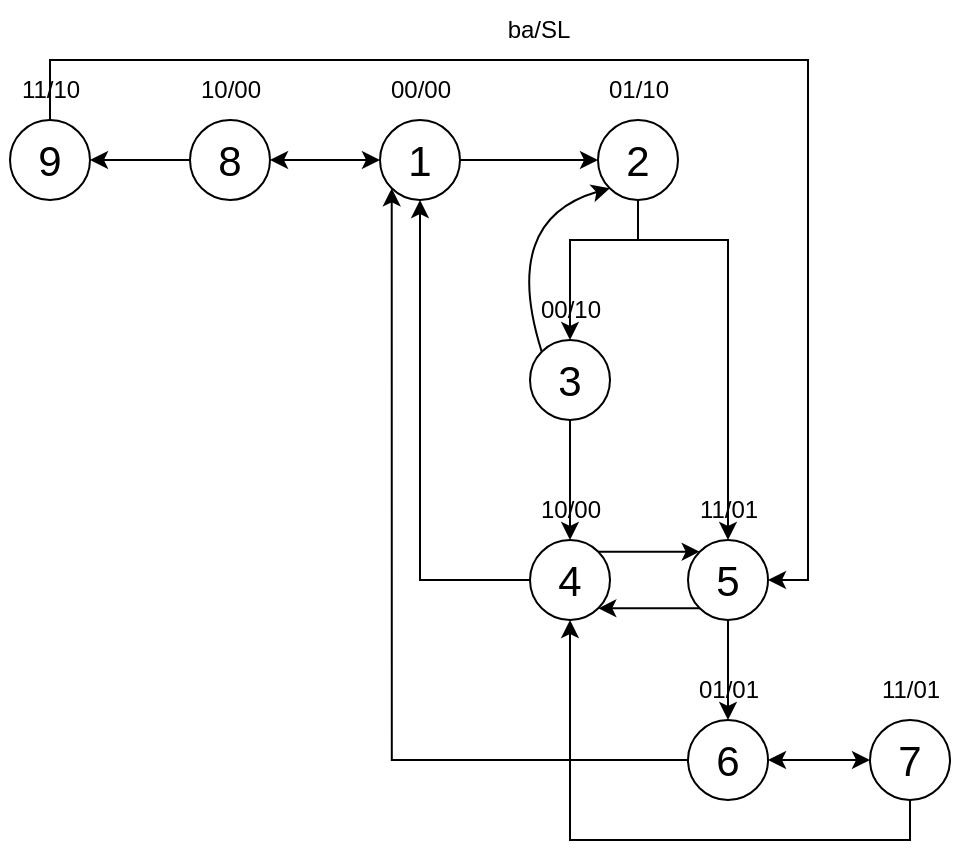 <mxfile version="22.0.8" type="github">
  <diagram name="Page-1" id="znwfNLKh7XA3pYcwyvSm">
    <mxGraphModel dx="869" dy="459" grid="1" gridSize="10" guides="1" tooltips="1" connect="1" arrows="1" fold="1" page="1" pageScale="1" pageWidth="827" pageHeight="1169" math="0" shadow="0">
      <root>
        <mxCell id="0" />
        <mxCell id="1" parent="0" />
        <mxCell id="XyYe8zVXVYJfHZWFuTw7-19" style="edgeStyle=orthogonalEdgeStyle;rounded=0;orthogonalLoop=1;jettySize=auto;html=1;exitX=0.5;exitY=1;exitDx=0;exitDy=0;" parent="1" source="XyYe8zVXVYJfHZWFuTw7-6" target="XyYe8zVXVYJfHZWFuTw7-8" edge="1">
          <mxGeometry relative="1" as="geometry">
            <Array as="points">
              <mxPoint x="439" y="280" />
              <mxPoint x="405" y="280" />
            </Array>
          </mxGeometry>
        </mxCell>
        <mxCell id="XyYe8zVXVYJfHZWFuTw7-17" style="edgeStyle=orthogonalEdgeStyle;rounded=0;orthogonalLoop=1;jettySize=auto;html=1;exitX=1;exitY=0.5;exitDx=0;exitDy=0;entryX=0;entryY=0.5;entryDx=0;entryDy=0;" parent="1" source="XyYe8zVXVYJfHZWFuTw7-1" target="XyYe8zVXVYJfHZWFuTw7-6" edge="1">
          <mxGeometry relative="1" as="geometry" />
        </mxCell>
        <mxCell id="XyYe8zVXVYJfHZWFuTw7-1" value="&lt;font style=&quot;font-size: 21px;&quot;&gt;1&lt;/font&gt;" style="ellipse;whiteSpace=wrap;html=1;" parent="1" vertex="1">
          <mxGeometry x="310" y="220" width="40" height="40" as="geometry" />
        </mxCell>
        <mxCell id="XyYe8zVXVYJfHZWFuTw7-2" value="ba/SL" style="text;html=1;align=center;verticalAlign=middle;resizable=0;points=[];autosize=1;strokeColor=none;fillColor=none;" parent="1" vertex="1">
          <mxGeometry x="364" y="160" width="50" height="30" as="geometry" />
        </mxCell>
        <mxCell id="XyYe8zVXVYJfHZWFuTw7-5" value="00/00" style="text;html=1;align=center;verticalAlign=middle;resizable=0;points=[];autosize=1;strokeColor=none;fillColor=none;" parent="1" vertex="1">
          <mxGeometry x="305" y="190" width="50" height="30" as="geometry" />
        </mxCell>
        <mxCell id="XyYe8zVXVYJfHZWFuTw7-20" style="edgeStyle=orthogonalEdgeStyle;rounded=0;orthogonalLoop=1;jettySize=auto;html=1;exitX=0.5;exitY=1;exitDx=0;exitDy=0;entryX=0.5;entryY=0;entryDx=0;entryDy=0;" parent="1" source="XyYe8zVXVYJfHZWFuTw7-6" target="XyYe8zVXVYJfHZWFuTw7-12" edge="1">
          <mxGeometry relative="1" as="geometry">
            <Array as="points">
              <mxPoint x="439" y="280" />
              <mxPoint x="484" y="280" />
            </Array>
          </mxGeometry>
        </mxCell>
        <mxCell id="XyYe8zVXVYJfHZWFuTw7-6" value="&lt;font style=&quot;font-size: 21px;&quot;&gt;2&lt;/font&gt;" style="ellipse;whiteSpace=wrap;html=1;" parent="1" vertex="1">
          <mxGeometry x="419" y="220" width="40" height="40" as="geometry" />
        </mxCell>
        <mxCell id="XyYe8zVXVYJfHZWFuTw7-7" value="01/10" style="text;html=1;align=center;verticalAlign=middle;resizable=0;points=[];autosize=1;strokeColor=none;fillColor=none;" parent="1" vertex="1">
          <mxGeometry x="414" y="190" width="50" height="30" as="geometry" />
        </mxCell>
        <mxCell id="XyYe8zVXVYJfHZWFuTw7-21" style="edgeStyle=orthogonalEdgeStyle;rounded=0;orthogonalLoop=1;jettySize=auto;html=1;exitX=0.5;exitY=1;exitDx=0;exitDy=0;" parent="1" source="XyYe8zVXVYJfHZWFuTw7-8" target="XyYe8zVXVYJfHZWFuTw7-10" edge="1">
          <mxGeometry relative="1" as="geometry" />
        </mxCell>
        <mxCell id="XyYe8zVXVYJfHZWFuTw7-8" value="&lt;font style=&quot;font-size: 21px;&quot;&gt;3&lt;/font&gt;" style="ellipse;whiteSpace=wrap;html=1;" parent="1" vertex="1">
          <mxGeometry x="385" y="330" width="40" height="40" as="geometry" />
        </mxCell>
        <mxCell id="XyYe8zVXVYJfHZWFuTw7-23" style="edgeStyle=orthogonalEdgeStyle;rounded=0;orthogonalLoop=1;jettySize=auto;html=1;exitX=0;exitY=0.5;exitDx=0;exitDy=0;entryX=0.5;entryY=1;entryDx=0;entryDy=0;" parent="1" source="XyYe8zVXVYJfHZWFuTw7-10" target="XyYe8zVXVYJfHZWFuTw7-1" edge="1">
          <mxGeometry relative="1" as="geometry" />
        </mxCell>
        <mxCell id="XyYe8zVXVYJfHZWFuTw7-26" style="edgeStyle=orthogonalEdgeStyle;rounded=0;orthogonalLoop=1;jettySize=auto;html=1;exitX=1;exitY=0;exitDx=0;exitDy=0;entryX=0;entryY=0;entryDx=0;entryDy=0;" parent="1" source="XyYe8zVXVYJfHZWFuTw7-10" target="XyYe8zVXVYJfHZWFuTw7-12" edge="1">
          <mxGeometry relative="1" as="geometry" />
        </mxCell>
        <mxCell id="XyYe8zVXVYJfHZWFuTw7-10" value="&lt;font style=&quot;font-size: 21px;&quot;&gt;4&lt;/font&gt;" style="ellipse;whiteSpace=wrap;html=1;" parent="1" vertex="1">
          <mxGeometry x="385" y="430" width="40" height="40" as="geometry" />
        </mxCell>
        <mxCell id="XyYe8zVXVYJfHZWFuTw7-11" value="10/00" style="text;html=1;align=center;verticalAlign=middle;resizable=0;points=[];autosize=1;strokeColor=none;fillColor=none;" parent="1" vertex="1">
          <mxGeometry x="380" y="400" width="50" height="30" as="geometry" />
        </mxCell>
        <mxCell id="XyYe8zVXVYJfHZWFuTw7-22" style="edgeStyle=orthogonalEdgeStyle;rounded=0;orthogonalLoop=1;jettySize=auto;html=1;exitX=0.5;exitY=1;exitDx=0;exitDy=0;" parent="1" source="XyYe8zVXVYJfHZWFuTw7-12" target="XyYe8zVXVYJfHZWFuTw7-15" edge="1">
          <mxGeometry relative="1" as="geometry" />
        </mxCell>
        <mxCell id="XyYe8zVXVYJfHZWFuTw7-27" style="edgeStyle=orthogonalEdgeStyle;rounded=0;orthogonalLoop=1;jettySize=auto;html=1;exitX=0;exitY=1;exitDx=0;exitDy=0;entryX=1;entryY=1;entryDx=0;entryDy=0;" parent="1" source="XyYe8zVXVYJfHZWFuTw7-12" target="XyYe8zVXVYJfHZWFuTw7-10" edge="1">
          <mxGeometry relative="1" as="geometry" />
        </mxCell>
        <mxCell id="XyYe8zVXVYJfHZWFuTw7-12" value="&lt;font style=&quot;font-size: 21px;&quot;&gt;5&lt;/font&gt;" style="ellipse;whiteSpace=wrap;html=1;" parent="1" vertex="1">
          <mxGeometry x="464" y="430" width="40" height="40" as="geometry" />
        </mxCell>
        <mxCell id="XyYe8zVXVYJfHZWFuTw7-13" value="11/01" style="text;html=1;align=center;verticalAlign=middle;resizable=0;points=[];autosize=1;strokeColor=none;fillColor=none;" parent="1" vertex="1">
          <mxGeometry x="459" y="400" width="50" height="30" as="geometry" />
        </mxCell>
        <mxCell id="XyYe8zVXVYJfHZWFuTw7-24" style="edgeStyle=orthogonalEdgeStyle;rounded=0;orthogonalLoop=1;jettySize=auto;html=1;exitX=0;exitY=0.5;exitDx=0;exitDy=0;entryX=0;entryY=1;entryDx=0;entryDy=0;" parent="1" source="XyYe8zVXVYJfHZWFuTw7-15" target="XyYe8zVXVYJfHZWFuTw7-1" edge="1">
          <mxGeometry relative="1" as="geometry" />
        </mxCell>
        <mxCell id="XyYe8zVXVYJfHZWFuTw7-15" value="&lt;font style=&quot;font-size: 21px;&quot;&gt;6&lt;/font&gt;" style="ellipse;whiteSpace=wrap;html=1;" parent="1" vertex="1">
          <mxGeometry x="464" y="520" width="40" height="40" as="geometry" />
        </mxCell>
        <mxCell id="XyYe8zVXVYJfHZWFuTw7-16" value="01/01" style="text;html=1;align=center;verticalAlign=middle;resizable=0;points=[];autosize=1;strokeColor=none;fillColor=none;" parent="1" vertex="1">
          <mxGeometry x="459" y="490" width="50" height="30" as="geometry" />
        </mxCell>
        <mxCell id="XyYe8zVXVYJfHZWFuTw7-25" value="" style="endArrow=classic;html=1;exitX=0;exitY=0;exitDx=0;exitDy=0;entryX=0;entryY=1;entryDx=0;entryDy=0;curved=1;" parent="1" source="XyYe8zVXVYJfHZWFuTw7-8" target="XyYe8zVXVYJfHZWFuTw7-6" edge="1">
          <mxGeometry width="50" height="50" relative="1" as="geometry">
            <mxPoint x="400" y="430" as="sourcePoint" />
            <mxPoint x="450" y="380" as="targetPoint" />
            <Array as="points">
              <mxPoint x="370" y="270" />
            </Array>
          </mxGeometry>
        </mxCell>
        <mxCell id="XyYe8zVXVYJfHZWFuTw7-9" value="00/10" style="text;html=1;align=center;verticalAlign=middle;resizable=0;points=[];autosize=1;strokeColor=none;fillColor=none;" parent="1" vertex="1">
          <mxGeometry x="380" y="300" width="50" height="30" as="geometry" />
        </mxCell>
        <mxCell id="JpuHSHHFac8I4o4d0-hz-9" style="edgeStyle=orthogonalEdgeStyle;rounded=0;orthogonalLoop=1;jettySize=auto;html=1;exitX=0.5;exitY=1;exitDx=0;exitDy=0;entryX=0.5;entryY=1;entryDx=0;entryDy=0;" edge="1" parent="1" source="ImYwuV_IK0nJnpWewxyx-1" target="XyYe8zVXVYJfHZWFuTw7-10">
          <mxGeometry relative="1" as="geometry" />
        </mxCell>
        <mxCell id="ImYwuV_IK0nJnpWewxyx-1" value="&lt;span style=&quot;font-size: 21px;&quot;&gt;7&lt;/span&gt;" style="ellipse;whiteSpace=wrap;html=1;" parent="1" vertex="1">
          <mxGeometry x="555" y="520" width="40" height="40" as="geometry" />
        </mxCell>
        <mxCell id="ImYwuV_IK0nJnpWewxyx-2" value="11/01" style="text;html=1;align=center;verticalAlign=middle;resizable=0;points=[];autosize=1;strokeColor=none;fillColor=none;" parent="1" vertex="1">
          <mxGeometry x="550" y="490" width="50" height="30" as="geometry" />
        </mxCell>
        <mxCell id="JpuHSHHFac8I4o4d0-hz-1" value="&lt;span style=&quot;font-size: 21px;&quot;&gt;8&lt;/span&gt;" style="ellipse;whiteSpace=wrap;html=1;" vertex="1" parent="1">
          <mxGeometry x="215" y="220" width="40" height="40" as="geometry" />
        </mxCell>
        <mxCell id="JpuHSHHFac8I4o4d0-hz-2" value="10/00" style="text;html=1;align=center;verticalAlign=middle;resizable=0;points=[];autosize=1;strokeColor=none;fillColor=none;" vertex="1" parent="1">
          <mxGeometry x="210" y="190" width="50" height="30" as="geometry" />
        </mxCell>
        <mxCell id="JpuHSHHFac8I4o4d0-hz-3" value="" style="endArrow=classic;startArrow=classic;html=1;rounded=0;exitX=1;exitY=0.5;exitDx=0;exitDy=0;" edge="1" parent="1" source="JpuHSHHFac8I4o4d0-hz-1" target="XyYe8zVXVYJfHZWFuTw7-1">
          <mxGeometry width="50" height="50" relative="1" as="geometry">
            <mxPoint x="410" y="400" as="sourcePoint" />
            <mxPoint x="460" y="350" as="targetPoint" />
          </mxGeometry>
        </mxCell>
        <mxCell id="JpuHSHHFac8I4o4d0-hz-4" value="" style="endArrow=classic;startArrow=classic;html=1;rounded=0;exitX=1;exitY=0.5;exitDx=0;exitDy=0;" edge="1" parent="1" source="XyYe8zVXVYJfHZWFuTw7-15" target="ImYwuV_IK0nJnpWewxyx-1">
          <mxGeometry width="50" height="50" relative="1" as="geometry">
            <mxPoint x="550" y="449.7" as="sourcePoint" />
            <mxPoint x="605" y="449.7" as="targetPoint" />
          </mxGeometry>
        </mxCell>
        <mxCell id="JpuHSHHFac8I4o4d0-hz-10" style="edgeStyle=orthogonalEdgeStyle;rounded=0;orthogonalLoop=1;jettySize=auto;html=1;exitX=0.5;exitY=0;exitDx=0;exitDy=0;entryX=1;entryY=0.5;entryDx=0;entryDy=0;" edge="1" parent="1" source="JpuHSHHFac8I4o4d0-hz-6" target="XyYe8zVXVYJfHZWFuTw7-12">
          <mxGeometry relative="1" as="geometry">
            <Array as="points">
              <mxPoint x="145" y="190" />
              <mxPoint x="524" y="190" />
              <mxPoint x="524" y="450" />
            </Array>
          </mxGeometry>
        </mxCell>
        <mxCell id="JpuHSHHFac8I4o4d0-hz-6" value="&lt;span style=&quot;font-size: 21px;&quot;&gt;9&lt;/span&gt;" style="ellipse;whiteSpace=wrap;html=1;" vertex="1" parent="1">
          <mxGeometry x="125" y="220" width="40" height="40" as="geometry" />
        </mxCell>
        <mxCell id="JpuHSHHFac8I4o4d0-hz-7" value="11/10" style="text;html=1;align=center;verticalAlign=middle;resizable=0;points=[];autosize=1;strokeColor=none;fillColor=none;" vertex="1" parent="1">
          <mxGeometry x="120" y="190" width="50" height="30" as="geometry" />
        </mxCell>
        <mxCell id="JpuHSHHFac8I4o4d0-hz-8" value="" style="endArrow=classic;html=1;rounded=0;exitX=0;exitY=0.5;exitDx=0;exitDy=0;entryX=1;entryY=0.5;entryDx=0;entryDy=0;" edge="1" parent="1" source="JpuHSHHFac8I4o4d0-hz-1" target="JpuHSHHFac8I4o4d0-hz-6">
          <mxGeometry width="50" height="50" relative="1" as="geometry">
            <mxPoint x="410" y="400" as="sourcePoint" />
            <mxPoint x="460" y="350" as="targetPoint" />
          </mxGeometry>
        </mxCell>
      </root>
    </mxGraphModel>
  </diagram>
</mxfile>
